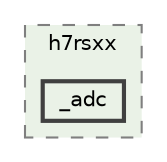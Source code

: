 digraph "hal_platform/h7rsxx/_adc"
{
 // INTERACTIVE_SVG=YES
 // LATEX_PDF_SIZE
  bgcolor="transparent";
  edge [fontname=Helvetica,fontsize=10,labelfontname=Helvetica,labelfontsize=10];
  node [fontname=Helvetica,fontsize=10,shape=box,height=0.2,width=0.4];
  compound=true
  subgraph clusterdir_ecba37078b2646ad8615f0f92eab48bb {
    graph [ bgcolor="#eaf2e7", pencolor="grey50", label="h7rsxx", fontname=Helvetica,fontsize=10 style="filled,dashed", URL="dir_ecba37078b2646ad8615f0f92eab48bb.html",tooltip=""]
  dir_c86749a12d0b5f37729118ac0376c51e [label="_adc", fillcolor="#eaf2e7", color="grey25", style="filled,bold", URL="dir_c86749a12d0b5f37729118ac0376c51e.html",tooltip=""];
  }
}
